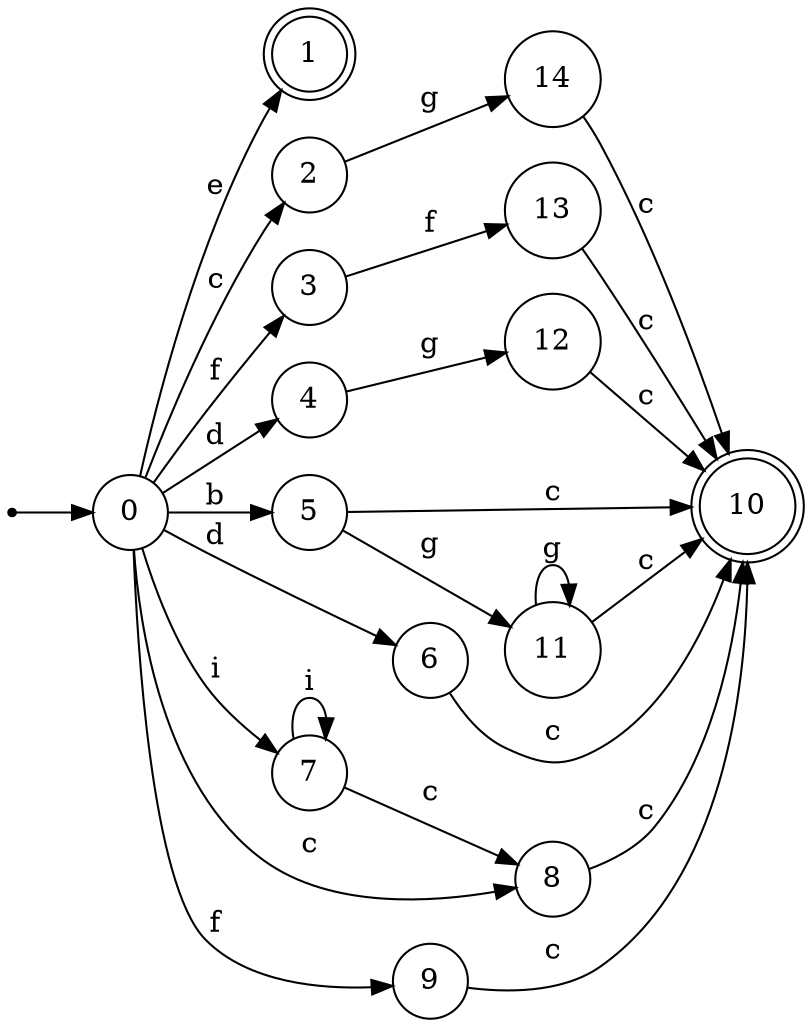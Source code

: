 digraph finite_state_machine {
rankdir=LR;
size="20,20";
node [shape = point]; "dummy0"
node [shape = circle]; "0";
"dummy0" -> "0";
node [shape = doublecircle]; "1";node [shape = circle]; "2";
node [shape = circle]; "3";
node [shape = circle]; "4";
node [shape = circle]; "5";
node [shape = circle]; "6";
node [shape = circle]; "7";
node [shape = circle]; "8";
node [shape = circle]; "9";
node [shape = doublecircle]; "10";node [shape = circle]; "11";
node [shape = circle]; "12";
node [shape = circle]; "13";
node [shape = circle]; "14";
"0" -> "1" [label = "e"];
 "0" -> "8" [label = "c"];
 "0" -> "2" [label = "c"];
 "0" -> "9" [label = "f"];
 "0" -> "3" [label = "f"];
 "0" -> "4" [label = "d"];
 "0" -> "6" [label = "d"];
 "0" -> "5" [label = "b"];
 "0" -> "7" [label = "i"];
 "9" -> "10" [label = "c"];
 "8" -> "10" [label = "c"];
 "7" -> "7" [label = "i"];
 "7" -> "8" [label = "c"];
 "6" -> "10" [label = "c"];
 "5" -> "11" [label = "g"];
 "5" -> "10" [label = "c"];
 "11" -> "11" [label = "g"];
 "11" -> "10" [label = "c"];
 "4" -> "12" [label = "g"];
 "12" -> "10" [label = "c"];
 "3" -> "13" [label = "f"];
 "13" -> "10" [label = "c"];
 "2" -> "14" [label = "g"];
 "14" -> "10" [label = "c"];
 }

